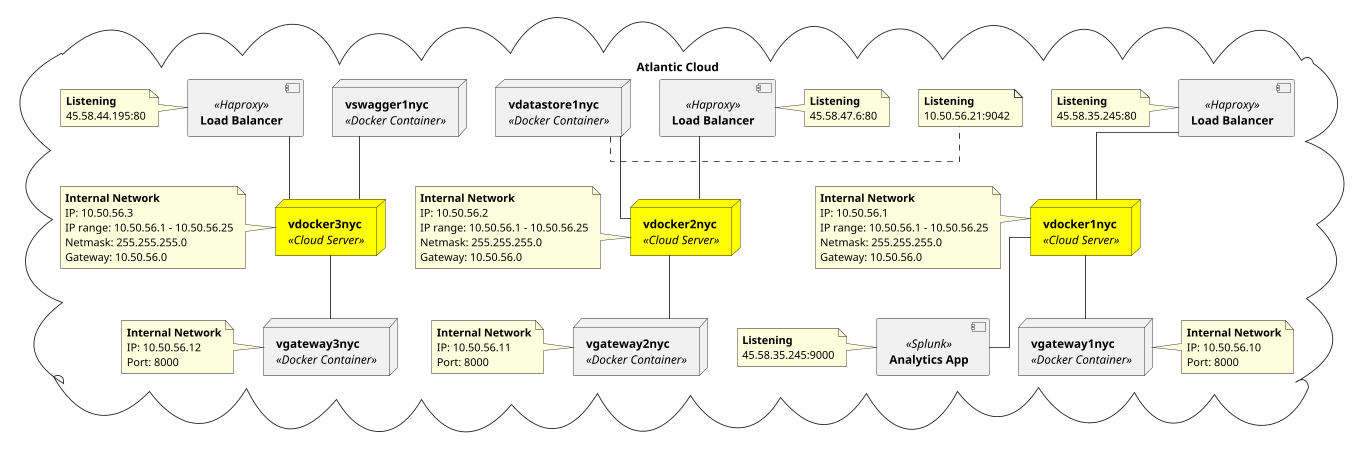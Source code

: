@startuml

scale 5/6
skinparam linetype ortho

cloud "Atlantic Cloud" {

node v1 #Yellow [<b>vdocker1nyc</b>
                <i><<Cloud Server>></i>]
node v2 #Yellow [<b>vdocker2nyc</b>
                <i><<Cloud Server>></i>]
node v3 #Yellow [<b>vdocker3nyc</b>
                <i><<Cloud Server>></i>]

node g1 [<b>vgateway1nyc</b>
        <i><<Docker Container>></i>]

node g2 [<b>vgateway2nyc</b>
        <i><<Docker Container>></i>]

node g3 [<b>vgateway3nyc</b>
        <i><<Docker Container>></i>]

node d1 [<b>vdatastore1nyc</b>
        <i><<Docker Container>></i>]    

node c1 [<b>vswagger1nyc</b>
        <i><<Docker Container>></i>]

[<b>Load Balancer</b>] <<Haproxy>> as l1
[<b>Load Balancer</b>] <<Haproxy>> as l2
[<b>Load Balancer</b>] <<Haproxy>> as l3


[<b>Analytics App</b>] <<Splunk>> as a1

'Notes
note left of v1:<b>Internal Network</b>\nIP: 10.50.56.1\nIP range: 10.50.56.1 - 10.50.56.25\nNetmask: 255.255.255.0\nGateway: 10.50.56.0
note left of v2:<b>Internal Network</b>\nIP: 10.50.56.2\nIP range: 10.50.56.1 - 10.50.56.25\nNetmask: 255.255.255.0\nGateway: 10.50.56.0
note left of v3:<b>Internal Network</b>\nIP: 10.50.56.3\nIP range: 10.50.56.1 - 10.50.56.25\nNetmask: 255.255.255.0\nGateway: 10.50.56.0

note right of g1:<b>Internal Network</b>\nIP: 10.50.56.10\nPort: 8000
note left of g2:<b>Internal Network</b>\nIP: 10.50.56.11\nPort: 8000
note left of g3:<b>Internal Network</b>\nIP: 10.50.56.12\nPort: 8000
note left of a1:<b>Listening</b>\n45.58.35.245:9000

note left of l1:<b>Listening</b>\n45.58.35.245:80
note right of l2:<b>Listening</b>\n45.58.47.6:80
note left of l3:<b>Listening</b>\n45.58.44.195:80

note right of d1:<b>Listening</b>\n10.50.56.21:9042





}

'Enlances de maquinas hosts
v1 -- g1
v2 -- g2
v3 -- g3
v1 -- a1
l1 -- v1
l2 -- v2
l3 -- v3
d1 -- v2
c1 -- v3

@enduml
